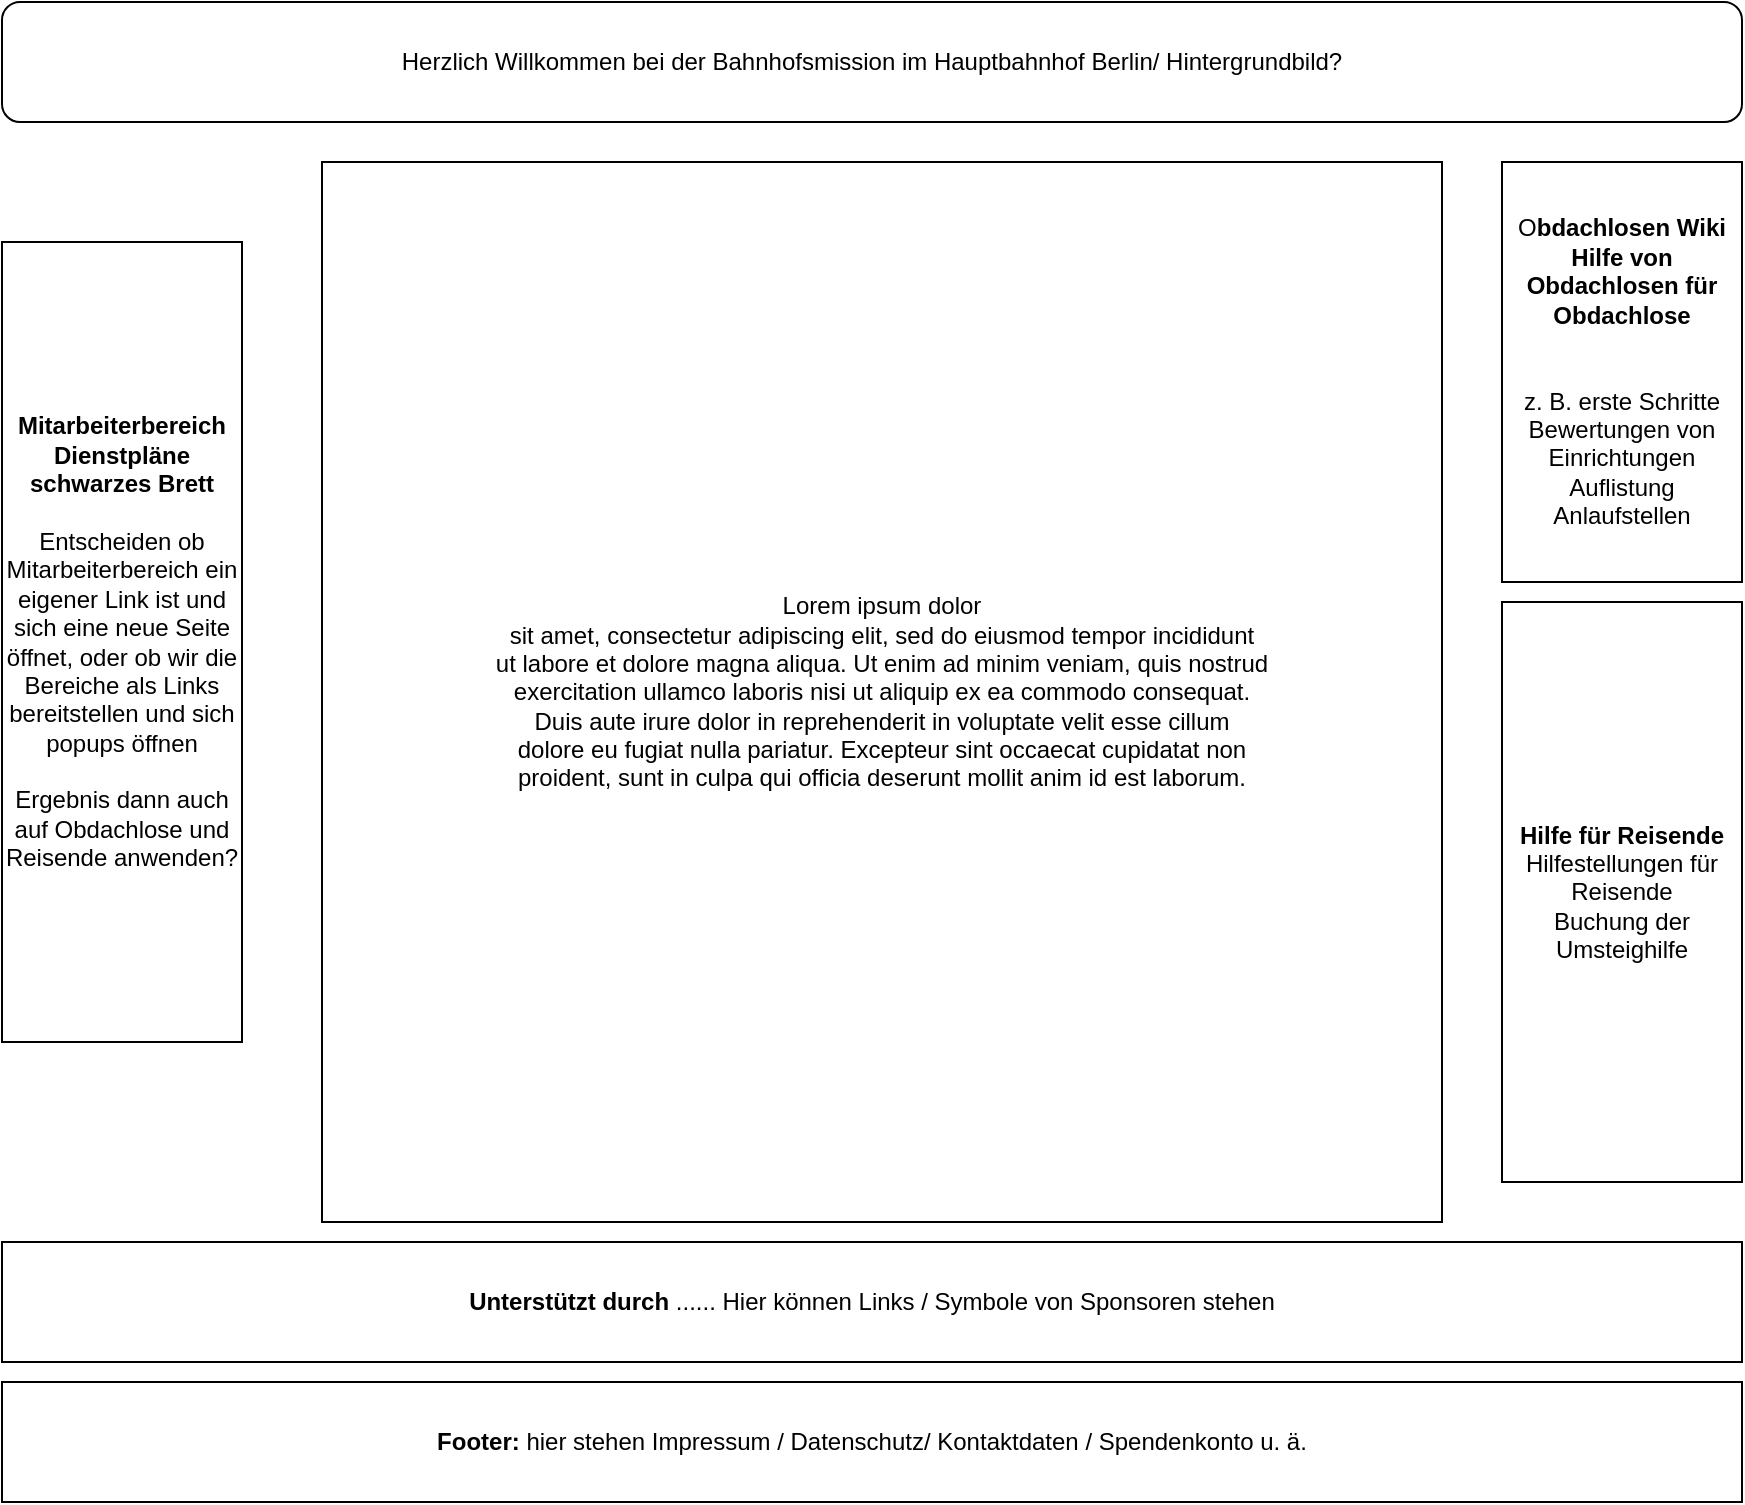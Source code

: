 <mxfile version="21.5.0" type="device">
  <diagram name="Seite-1" id="upwNZNaXpLdub-CbT6vO">
    <mxGraphModel dx="1434" dy="782" grid="1" gridSize="10" guides="1" tooltips="1" connect="1" arrows="1" fold="1" page="1" pageScale="1" pageWidth="1169" pageHeight="827" math="0" shadow="0">
      <root>
        <mxCell id="0" />
        <mxCell id="1" parent="0" />
        <mxCell id="uUUtru9DQ_F5nHx5f28x-1" value="Herzlich Willkommen bei der Bahnhofsmission im Hauptbahnhof Berlin/ Hintergrundbild?" style="rounded=1;whiteSpace=wrap;html=1;" vertex="1" parent="1">
          <mxGeometry x="120" y="40" width="870" height="60" as="geometry" />
        </mxCell>
        <mxCell id="uUUtru9DQ_F5nHx5f28x-12" value="&lt;blockquote id=&quot;output&quot; class=&quot;page-generator__lorem&quot;&gt;Lorem ipsum dolor &lt;br/&gt;sit amet, consectetur adipiscing elit, sed do eiusmod tempor incididunt &lt;br/&gt;ut labore et dolore magna aliqua. Ut enim ad minim veniam, quis nostrud &lt;br/&gt;exercitation ullamco laboris nisi ut aliquip ex ea commodo consequat. &lt;br/&gt;Duis aute irure dolor in reprehenderit in voluptate velit esse cillum &lt;br/&gt;dolore eu fugiat nulla pariatur. Excepteur sint occaecat cupidatat non &lt;br/&gt;proident, sunt in culpa qui officia deserunt mollit anim id est laborum.&lt;/blockquote&gt;" style="rounded=0;whiteSpace=wrap;html=1;" vertex="1" parent="1">
          <mxGeometry x="280" y="120" width="560" height="530" as="geometry" />
        </mxCell>
        <mxCell id="uUUtru9DQ_F5nHx5f28x-13" value="&lt;div&gt;O&lt;b&gt;bdachlosen Wiki&lt;/b&gt;&lt;/div&gt;&lt;div&gt;&lt;b&gt;Hilfe von Obdachlosen für Obdachlose&lt;/b&gt;&lt;/div&gt;&lt;div&gt;&lt;br&gt;&lt;/div&gt;&lt;div&gt;&lt;br&gt;&lt;/div&gt;&lt;div&gt;z. B. erste Schritte&lt;/div&gt;&lt;div&gt;Bewertungen von Einrichtungen&lt;/div&gt;&lt;div&gt;Auflistung Anlaufstellen&lt;br&gt;&lt;/div&gt;" style="rounded=0;whiteSpace=wrap;html=1;" vertex="1" parent="1">
          <mxGeometry x="870" y="120" width="120" height="210" as="geometry" />
        </mxCell>
        <mxCell id="uUUtru9DQ_F5nHx5f28x-14" value="&lt;b&gt;Unterstützt durch &lt;/b&gt;...... Hier können Links / Symbole von Sponsoren stehen " style="rounded=0;whiteSpace=wrap;html=1;" vertex="1" parent="1">
          <mxGeometry x="120" y="660" width="870" height="60" as="geometry" />
        </mxCell>
        <mxCell id="uUUtru9DQ_F5nHx5f28x-16" value="&lt;div&gt;&lt;b&gt;Hilfe für Reisende&lt;/b&gt;&lt;/div&gt;&lt;div&gt;Hilfestellungen für Reisende&lt;/div&gt;&lt;div&gt;Buchung der Umsteighilfe&lt;br&gt;&lt;/div&gt;" style="rounded=0;whiteSpace=wrap;html=1;" vertex="1" parent="1">
          <mxGeometry x="870" y="340" width="120" height="290" as="geometry" />
        </mxCell>
        <mxCell id="uUUtru9DQ_F5nHx5f28x-17" value="&lt;div&gt;&lt;b&gt;Mitarbeiterbereich&lt;/b&gt;&lt;/div&gt;&lt;div&gt;&lt;b&gt;Dienstpläne&lt;/b&gt;&lt;/div&gt;&lt;div&gt;&lt;b&gt;schwarzes Brett&lt;/b&gt;&lt;br&gt;&lt;/div&gt;&lt;div&gt;&lt;br&gt;&lt;/div&gt;&lt;div&gt;Entscheiden ob Mitarbeiterbereich ein eigener Link ist und sich eine neue Seite öffnet, oder ob wir die Bereiche als Links bereitstellen und sich popups öffnen&lt;br&gt;&lt;/div&gt;&lt;div&gt;&lt;br&gt;&lt;/div&gt;&lt;div&gt;Ergebnis dann auch auf Obdachlose und Reisende anwenden?&lt;br&gt;&lt;/div&gt;" style="rounded=0;whiteSpace=wrap;html=1;" vertex="1" parent="1">
          <mxGeometry x="120" y="160" width="120" height="400" as="geometry" />
        </mxCell>
        <mxCell id="uUUtru9DQ_F5nHx5f28x-20" value="&lt;b&gt;Footer:&lt;/b&gt; hier stehen Impressum / Datenschutz/ Kontaktdaten / Spendenkonto u. ä." style="rounded=0;whiteSpace=wrap;html=1;" vertex="1" parent="1">
          <mxGeometry x="120" y="730" width="870" height="60" as="geometry" />
        </mxCell>
      </root>
    </mxGraphModel>
  </diagram>
</mxfile>
